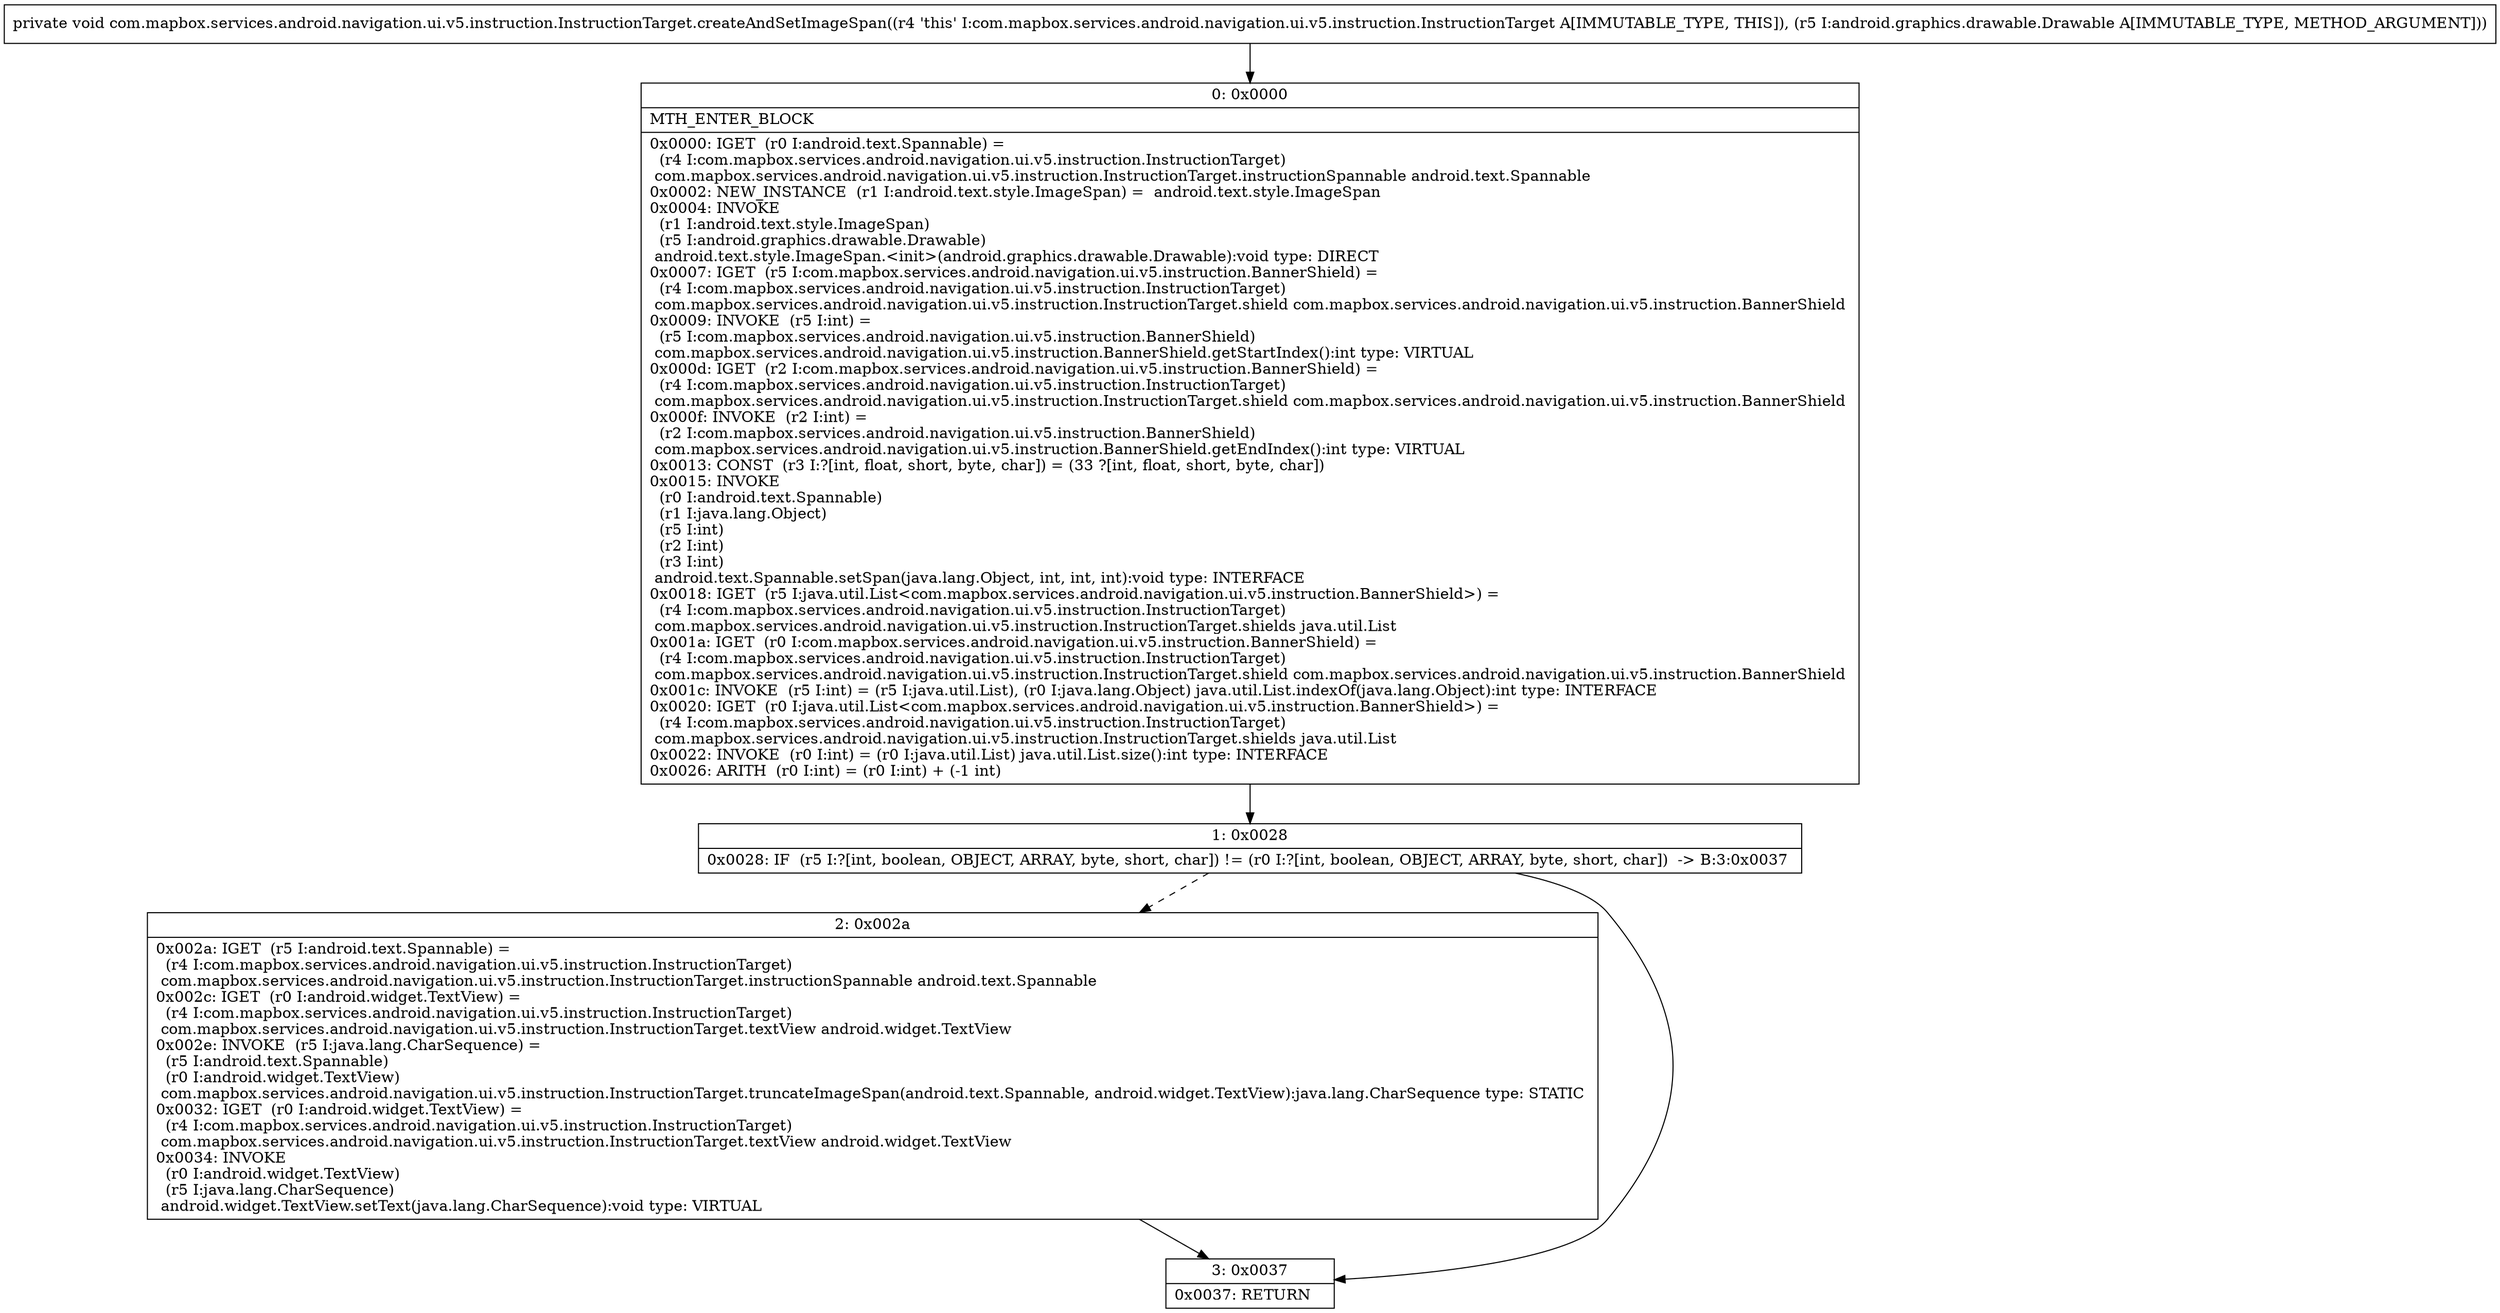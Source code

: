 digraph "CFG forcom.mapbox.services.android.navigation.ui.v5.instruction.InstructionTarget.createAndSetImageSpan(Landroid\/graphics\/drawable\/Drawable;)V" {
Node_0 [shape=record,label="{0\:\ 0x0000|MTH_ENTER_BLOCK\l|0x0000: IGET  (r0 I:android.text.Spannable) = \l  (r4 I:com.mapbox.services.android.navigation.ui.v5.instruction.InstructionTarget)\l com.mapbox.services.android.navigation.ui.v5.instruction.InstructionTarget.instructionSpannable android.text.Spannable \l0x0002: NEW_INSTANCE  (r1 I:android.text.style.ImageSpan) =  android.text.style.ImageSpan \l0x0004: INVOKE  \l  (r1 I:android.text.style.ImageSpan)\l  (r5 I:android.graphics.drawable.Drawable)\l android.text.style.ImageSpan.\<init\>(android.graphics.drawable.Drawable):void type: DIRECT \l0x0007: IGET  (r5 I:com.mapbox.services.android.navigation.ui.v5.instruction.BannerShield) = \l  (r4 I:com.mapbox.services.android.navigation.ui.v5.instruction.InstructionTarget)\l com.mapbox.services.android.navigation.ui.v5.instruction.InstructionTarget.shield com.mapbox.services.android.navigation.ui.v5.instruction.BannerShield \l0x0009: INVOKE  (r5 I:int) = \l  (r5 I:com.mapbox.services.android.navigation.ui.v5.instruction.BannerShield)\l com.mapbox.services.android.navigation.ui.v5.instruction.BannerShield.getStartIndex():int type: VIRTUAL \l0x000d: IGET  (r2 I:com.mapbox.services.android.navigation.ui.v5.instruction.BannerShield) = \l  (r4 I:com.mapbox.services.android.navigation.ui.v5.instruction.InstructionTarget)\l com.mapbox.services.android.navigation.ui.v5.instruction.InstructionTarget.shield com.mapbox.services.android.navigation.ui.v5.instruction.BannerShield \l0x000f: INVOKE  (r2 I:int) = \l  (r2 I:com.mapbox.services.android.navigation.ui.v5.instruction.BannerShield)\l com.mapbox.services.android.navigation.ui.v5.instruction.BannerShield.getEndIndex():int type: VIRTUAL \l0x0013: CONST  (r3 I:?[int, float, short, byte, char]) = (33 ?[int, float, short, byte, char]) \l0x0015: INVOKE  \l  (r0 I:android.text.Spannable)\l  (r1 I:java.lang.Object)\l  (r5 I:int)\l  (r2 I:int)\l  (r3 I:int)\l android.text.Spannable.setSpan(java.lang.Object, int, int, int):void type: INTERFACE \l0x0018: IGET  (r5 I:java.util.List\<com.mapbox.services.android.navigation.ui.v5.instruction.BannerShield\>) = \l  (r4 I:com.mapbox.services.android.navigation.ui.v5.instruction.InstructionTarget)\l com.mapbox.services.android.navigation.ui.v5.instruction.InstructionTarget.shields java.util.List \l0x001a: IGET  (r0 I:com.mapbox.services.android.navigation.ui.v5.instruction.BannerShield) = \l  (r4 I:com.mapbox.services.android.navigation.ui.v5.instruction.InstructionTarget)\l com.mapbox.services.android.navigation.ui.v5.instruction.InstructionTarget.shield com.mapbox.services.android.navigation.ui.v5.instruction.BannerShield \l0x001c: INVOKE  (r5 I:int) = (r5 I:java.util.List), (r0 I:java.lang.Object) java.util.List.indexOf(java.lang.Object):int type: INTERFACE \l0x0020: IGET  (r0 I:java.util.List\<com.mapbox.services.android.navigation.ui.v5.instruction.BannerShield\>) = \l  (r4 I:com.mapbox.services.android.navigation.ui.v5.instruction.InstructionTarget)\l com.mapbox.services.android.navigation.ui.v5.instruction.InstructionTarget.shields java.util.List \l0x0022: INVOKE  (r0 I:int) = (r0 I:java.util.List) java.util.List.size():int type: INTERFACE \l0x0026: ARITH  (r0 I:int) = (r0 I:int) + (\-1 int) \l}"];
Node_1 [shape=record,label="{1\:\ 0x0028|0x0028: IF  (r5 I:?[int, boolean, OBJECT, ARRAY, byte, short, char]) != (r0 I:?[int, boolean, OBJECT, ARRAY, byte, short, char])  \-\> B:3:0x0037 \l}"];
Node_2 [shape=record,label="{2\:\ 0x002a|0x002a: IGET  (r5 I:android.text.Spannable) = \l  (r4 I:com.mapbox.services.android.navigation.ui.v5.instruction.InstructionTarget)\l com.mapbox.services.android.navigation.ui.v5.instruction.InstructionTarget.instructionSpannable android.text.Spannable \l0x002c: IGET  (r0 I:android.widget.TextView) = \l  (r4 I:com.mapbox.services.android.navigation.ui.v5.instruction.InstructionTarget)\l com.mapbox.services.android.navigation.ui.v5.instruction.InstructionTarget.textView android.widget.TextView \l0x002e: INVOKE  (r5 I:java.lang.CharSequence) = \l  (r5 I:android.text.Spannable)\l  (r0 I:android.widget.TextView)\l com.mapbox.services.android.navigation.ui.v5.instruction.InstructionTarget.truncateImageSpan(android.text.Spannable, android.widget.TextView):java.lang.CharSequence type: STATIC \l0x0032: IGET  (r0 I:android.widget.TextView) = \l  (r4 I:com.mapbox.services.android.navigation.ui.v5.instruction.InstructionTarget)\l com.mapbox.services.android.navigation.ui.v5.instruction.InstructionTarget.textView android.widget.TextView \l0x0034: INVOKE  \l  (r0 I:android.widget.TextView)\l  (r5 I:java.lang.CharSequence)\l android.widget.TextView.setText(java.lang.CharSequence):void type: VIRTUAL \l}"];
Node_3 [shape=record,label="{3\:\ 0x0037|0x0037: RETURN   \l}"];
MethodNode[shape=record,label="{private void com.mapbox.services.android.navigation.ui.v5.instruction.InstructionTarget.createAndSetImageSpan((r4 'this' I:com.mapbox.services.android.navigation.ui.v5.instruction.InstructionTarget A[IMMUTABLE_TYPE, THIS]), (r5 I:android.graphics.drawable.Drawable A[IMMUTABLE_TYPE, METHOD_ARGUMENT])) }"];
MethodNode -> Node_0;
Node_0 -> Node_1;
Node_1 -> Node_2[style=dashed];
Node_1 -> Node_3;
Node_2 -> Node_3;
}

